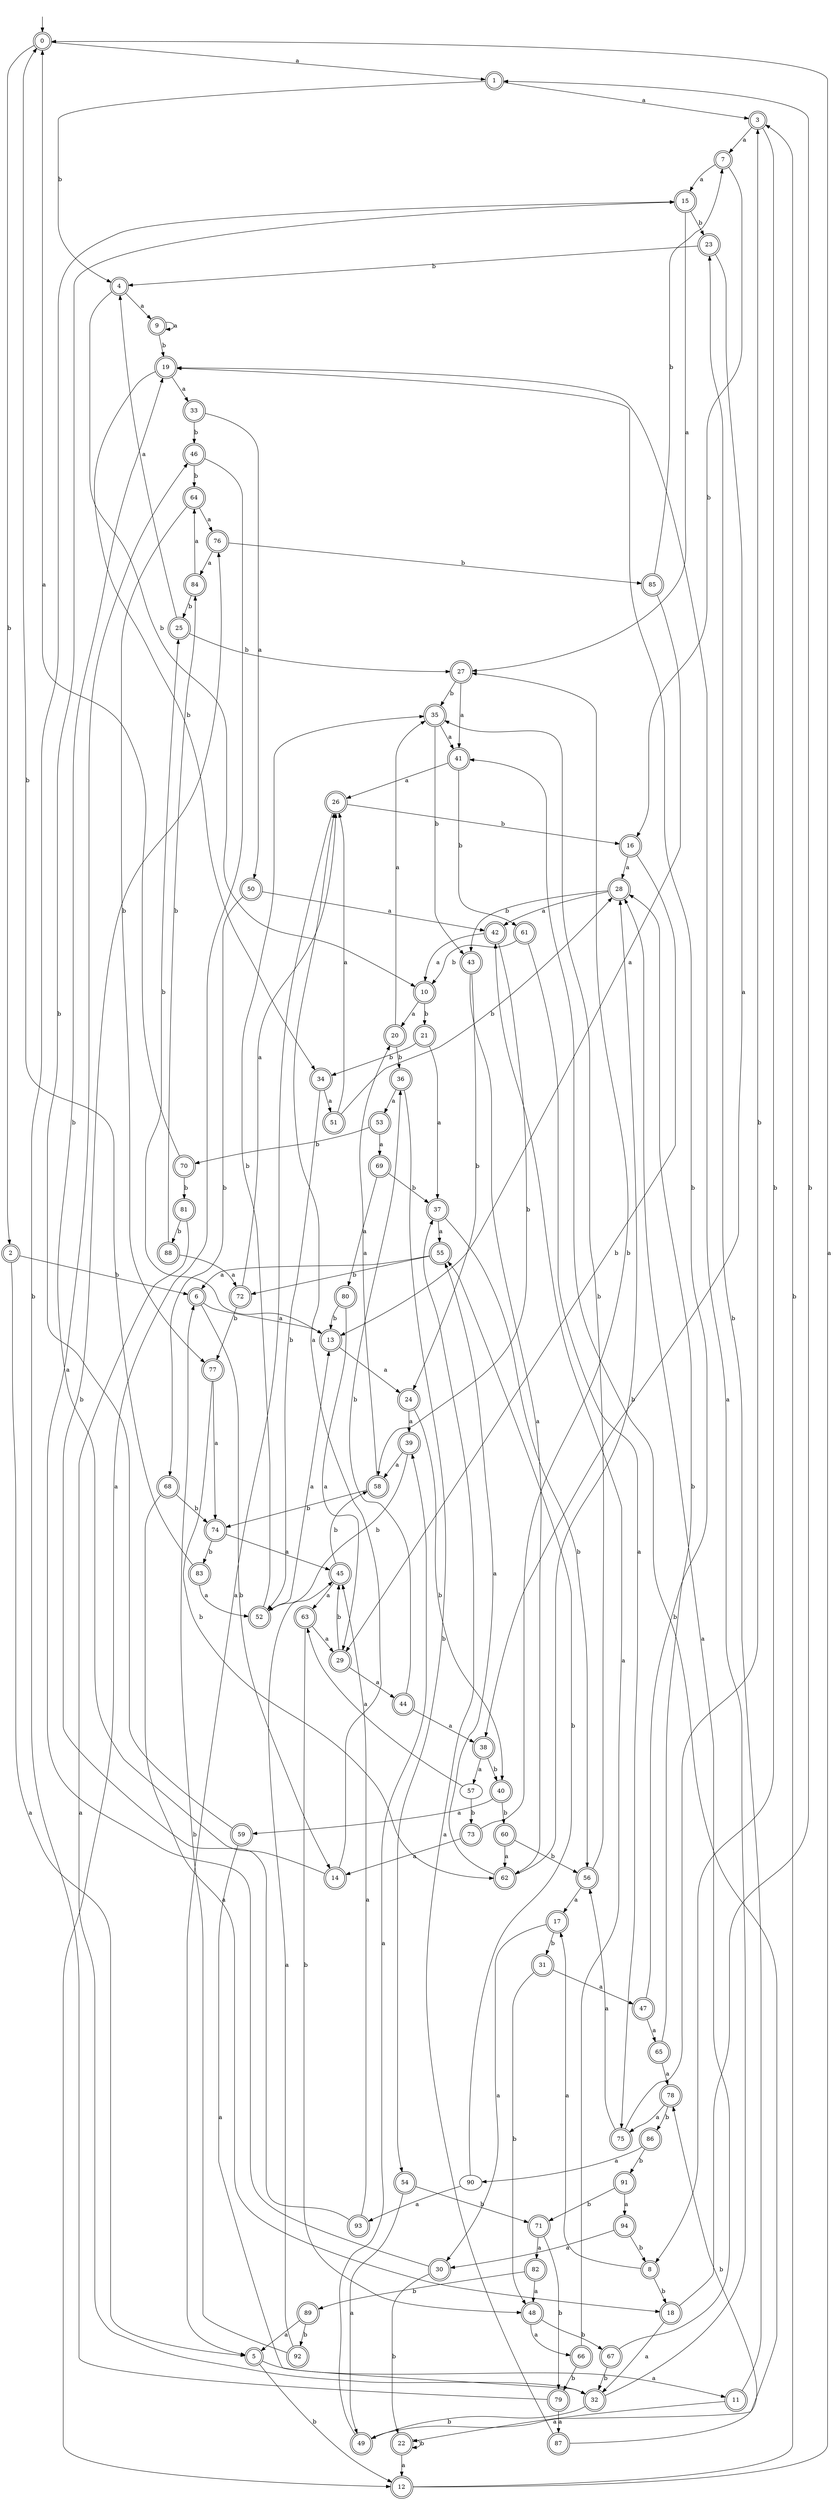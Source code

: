 digraph RandomDFA {
  __start0 [label="", shape=none];
  __start0 -> 0 [label=""];
  0 [shape=circle] [shape=doublecircle]
  0 -> 1 [label="a"]
  0 -> 2 [label="b"]
  1 [shape=doublecircle]
  1 -> 3 [label="a"]
  1 -> 4 [label="b"]
  2 [shape=doublecircle]
  2 -> 5 [label="a"]
  2 -> 6 [label="b"]
  3 [shape=doublecircle]
  3 -> 7 [label="a"]
  3 -> 8 [label="b"]
  4 [shape=doublecircle]
  4 -> 9 [label="a"]
  4 -> 10 [label="b"]
  5 [shape=doublecircle]
  5 -> 11 [label="a"]
  5 -> 12 [label="b"]
  6 [shape=doublecircle]
  6 -> 13 [label="a"]
  6 -> 14 [label="b"]
  7 [shape=doublecircle]
  7 -> 15 [label="a"]
  7 -> 16 [label="b"]
  8 [shape=doublecircle]
  8 -> 17 [label="a"]
  8 -> 18 [label="b"]
  9 [shape=doublecircle]
  9 -> 9 [label="a"]
  9 -> 19 [label="b"]
  10 [shape=doublecircle]
  10 -> 20 [label="a"]
  10 -> 21 [label="b"]
  11 [shape=doublecircle]
  11 -> 22 [label="a"]
  11 -> 23 [label="b"]
  12 [shape=doublecircle]
  12 -> 0 [label="a"]
  12 -> 3 [label="b"]
  13 [shape=doublecircle]
  13 -> 24 [label="a"]
  13 -> 25 [label="b"]
  14 [shape=doublecircle]
  14 -> 26 [label="a"]
  14 -> 19 [label="b"]
  15 [shape=doublecircle]
  15 -> 27 [label="a"]
  15 -> 23 [label="b"]
  16 [shape=doublecircle]
  16 -> 28 [label="a"]
  16 -> 29 [label="b"]
  17 [shape=doublecircle]
  17 -> 30 [label="a"]
  17 -> 31 [label="b"]
  18 [shape=doublecircle]
  18 -> 32 [label="a"]
  18 -> 1 [label="b"]
  19 [shape=doublecircle]
  19 -> 33 [label="a"]
  19 -> 34 [label="b"]
  20 [shape=doublecircle]
  20 -> 35 [label="a"]
  20 -> 36 [label="b"]
  21 [shape=doublecircle]
  21 -> 37 [label="a"]
  21 -> 34 [label="b"]
  22 [shape=doublecircle]
  22 -> 12 [label="a"]
  22 -> 22 [label="b"]
  23 [shape=doublecircle]
  23 -> 38 [label="a"]
  23 -> 4 [label="b"]
  24 [shape=doublecircle]
  24 -> 39 [label="a"]
  24 -> 40 [label="b"]
  25 [shape=doublecircle]
  25 -> 4 [label="a"]
  25 -> 27 [label="b"]
  26 [shape=doublecircle]
  26 -> 5 [label="a"]
  26 -> 16 [label="b"]
  27 [shape=doublecircle]
  27 -> 41 [label="a"]
  27 -> 35 [label="b"]
  28 [shape=doublecircle]
  28 -> 42 [label="a"]
  28 -> 43 [label="b"]
  29 [shape=doublecircle]
  29 -> 44 [label="a"]
  29 -> 45 [label="b"]
  30 [shape=doublecircle]
  30 -> 46 [label="a"]
  30 -> 22 [label="b"]
  31 [shape=doublecircle]
  31 -> 47 [label="a"]
  31 -> 48 [label="b"]
  32 [shape=doublecircle]
  32 -> 19 [label="a"]
  32 -> 49 [label="b"]
  33 [shape=doublecircle]
  33 -> 50 [label="a"]
  33 -> 46 [label="b"]
  34 [shape=doublecircle]
  34 -> 51 [label="a"]
  34 -> 52 [label="b"]
  35 [shape=doublecircle]
  35 -> 41 [label="a"]
  35 -> 43 [label="b"]
  36 [shape=doublecircle]
  36 -> 53 [label="a"]
  36 -> 54 [label="b"]
  37 [shape=doublecircle]
  37 -> 55 [label="a"]
  37 -> 56 [label="b"]
  38 [shape=doublecircle]
  38 -> 57 [label="a"]
  38 -> 40 [label="b"]
  39 [shape=doublecircle]
  39 -> 58 [label="a"]
  39 -> 52 [label="b"]
  40 [shape=doublecircle]
  40 -> 59 [label="a"]
  40 -> 60 [label="b"]
  41 [shape=doublecircle]
  41 -> 26 [label="a"]
  41 -> 61 [label="b"]
  42 [shape=doublecircle]
  42 -> 10 [label="a"]
  42 -> 58 [label="b"]
  43 [shape=doublecircle]
  43 -> 62 [label="a"]
  43 -> 24 [label="b"]
  44 [shape=doublecircle]
  44 -> 38 [label="a"]
  44 -> 36 [label="b"]
  45 [shape=doublecircle]
  45 -> 63 [label="a"]
  45 -> 58 [label="b"]
  46 [shape=doublecircle]
  46 -> 12 [label="a"]
  46 -> 64 [label="b"]
  47 [shape=doublecircle]
  47 -> 65 [label="a"]
  47 -> 19 [label="b"]
  48 [shape=doublecircle]
  48 -> 66 [label="a"]
  48 -> 67 [label="b"]
  49 [shape=doublecircle]
  49 -> 39 [label="a"]
  49 -> 41 [label="b"]
  50 [shape=doublecircle]
  50 -> 42 [label="a"]
  50 -> 68 [label="b"]
  51 [shape=doublecircle]
  51 -> 26 [label="a"]
  51 -> 28 [label="b"]
  52 [shape=doublecircle]
  52 -> 13 [label="a"]
  52 -> 35 [label="b"]
  53 [shape=doublecircle]
  53 -> 69 [label="a"]
  53 -> 70 [label="b"]
  54 [shape=doublecircle]
  54 -> 49 [label="a"]
  54 -> 71 [label="b"]
  55 [shape=doublecircle]
  55 -> 6 [label="a"]
  55 -> 72 [label="b"]
  56 [shape=doublecircle]
  56 -> 17 [label="a"]
  56 -> 35 [label="b"]
  57
  57 -> 63 [label="a"]
  57 -> 73 [label="b"]
  58 [shape=doublecircle]
  58 -> 20 [label="a"]
  58 -> 74 [label="b"]
  59 [shape=doublecircle]
  59 -> 32 [label="a"]
  59 -> 15 [label="b"]
  60 [shape=doublecircle]
  60 -> 62 [label="a"]
  60 -> 56 [label="b"]
  61 [shape=doublecircle]
  61 -> 75 [label="a"]
  61 -> 10 [label="b"]
  62 [shape=doublecircle]
  62 -> 55 [label="a"]
  62 -> 28 [label="b"]
  63 [shape=doublecircle]
  63 -> 29 [label="a"]
  63 -> 48 [label="b"]
  64 [shape=doublecircle]
  64 -> 76 [label="a"]
  64 -> 77 [label="b"]
  65 [shape=doublecircle]
  65 -> 78 [label="a"]
  65 -> 28 [label="b"]
  66 [shape=doublecircle]
  66 -> 42 [label="a"]
  66 -> 79 [label="b"]
  67 [shape=doublecircle]
  67 -> 28 [label="a"]
  67 -> 32 [label="b"]
  68 [shape=doublecircle]
  68 -> 18 [label="a"]
  68 -> 74 [label="b"]
  69 [shape=doublecircle]
  69 -> 80 [label="a"]
  69 -> 37 [label="b"]
  70 [shape=doublecircle]
  70 -> 0 [label="a"]
  70 -> 81 [label="b"]
  71 [shape=doublecircle]
  71 -> 82 [label="a"]
  71 -> 79 [label="b"]
  72 [shape=doublecircle]
  72 -> 26 [label="a"]
  72 -> 77 [label="b"]
  73 [shape=doublecircle]
  73 -> 14 [label="a"]
  73 -> 27 [label="b"]
  74 [shape=doublecircle]
  74 -> 45 [label="a"]
  74 -> 83 [label="b"]
  75 [shape=doublecircle]
  75 -> 56 [label="a"]
  75 -> 3 [label="b"]
  76 [shape=doublecircle]
  76 -> 84 [label="a"]
  76 -> 85 [label="b"]
  77 [shape=doublecircle]
  77 -> 74 [label="a"]
  77 -> 62 [label="b"]
  78 [shape=doublecircle]
  78 -> 75 [label="a"]
  78 -> 86 [label="b"]
  79 [shape=doublecircle]
  79 -> 87 [label="a"]
  79 -> 15 [label="b"]
  80 [shape=doublecircle]
  80 -> 29 [label="a"]
  80 -> 13 [label="b"]
  81 [shape=doublecircle]
  81 -> 32 [label="a"]
  81 -> 88 [label="b"]
  82 [shape=doublecircle]
  82 -> 48 [label="a"]
  82 -> 89 [label="b"]
  83 [shape=doublecircle]
  83 -> 52 [label="a"]
  83 -> 0 [label="b"]
  84 [shape=doublecircle]
  84 -> 64 [label="a"]
  84 -> 25 [label="b"]
  85 [shape=doublecircle]
  85 -> 13 [label="a"]
  85 -> 7 [label="b"]
  86 [shape=doublecircle]
  86 -> 90 [label="a"]
  86 -> 91 [label="b"]
  87 [shape=doublecircle]
  87 -> 37 [label="a"]
  87 -> 78 [label="b"]
  88 [shape=doublecircle]
  88 -> 72 [label="a"]
  88 -> 84 [label="b"]
  89 [shape=doublecircle]
  89 -> 5 [label="a"]
  89 -> 92 [label="b"]
  90
  90 -> 93 [label="a"]
  90 -> 55 [label="b"]
  91 [shape=doublecircle]
  91 -> 94 [label="a"]
  91 -> 71 [label="b"]
  92 [shape=doublecircle]
  92 -> 45 [label="a"]
  92 -> 6 [label="b"]
  93 [shape=doublecircle]
  93 -> 45 [label="a"]
  93 -> 76 [label="b"]
  94 [shape=doublecircle]
  94 -> 30 [label="a"]
  94 -> 8 [label="b"]
}

